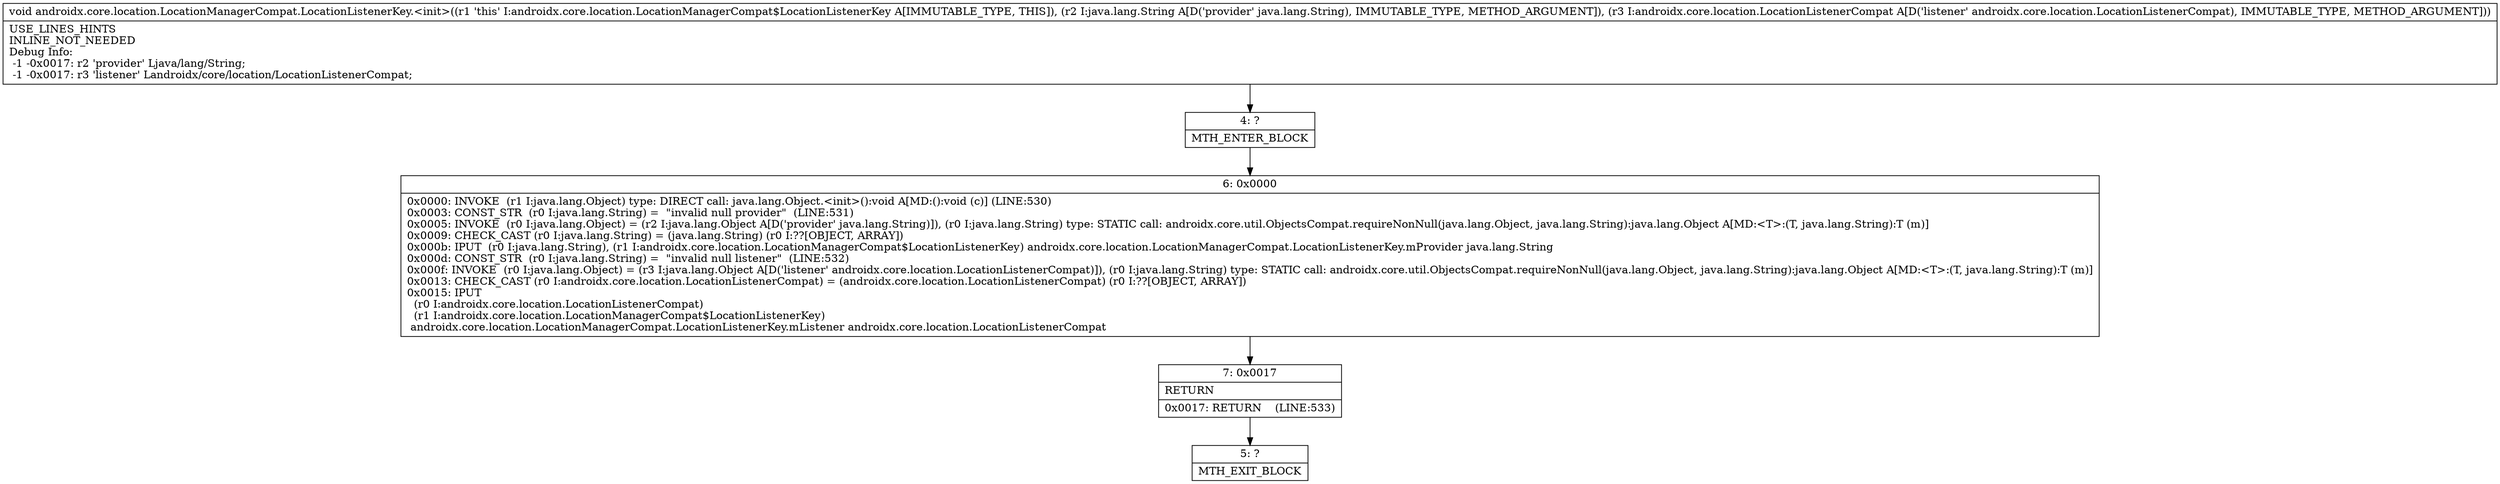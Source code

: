 digraph "CFG forandroidx.core.location.LocationManagerCompat.LocationListenerKey.\<init\>(Ljava\/lang\/String;Landroidx\/core\/location\/LocationListenerCompat;)V" {
Node_4 [shape=record,label="{4\:\ ?|MTH_ENTER_BLOCK\l}"];
Node_6 [shape=record,label="{6\:\ 0x0000|0x0000: INVOKE  (r1 I:java.lang.Object) type: DIRECT call: java.lang.Object.\<init\>():void A[MD:():void (c)] (LINE:530)\l0x0003: CONST_STR  (r0 I:java.lang.String) =  \"invalid null provider\"  (LINE:531)\l0x0005: INVOKE  (r0 I:java.lang.Object) = (r2 I:java.lang.Object A[D('provider' java.lang.String)]), (r0 I:java.lang.String) type: STATIC call: androidx.core.util.ObjectsCompat.requireNonNull(java.lang.Object, java.lang.String):java.lang.Object A[MD:\<T\>:(T, java.lang.String):T (m)]\l0x0009: CHECK_CAST (r0 I:java.lang.String) = (java.lang.String) (r0 I:??[OBJECT, ARRAY]) \l0x000b: IPUT  (r0 I:java.lang.String), (r1 I:androidx.core.location.LocationManagerCompat$LocationListenerKey) androidx.core.location.LocationManagerCompat.LocationListenerKey.mProvider java.lang.String \l0x000d: CONST_STR  (r0 I:java.lang.String) =  \"invalid null listener\"  (LINE:532)\l0x000f: INVOKE  (r0 I:java.lang.Object) = (r3 I:java.lang.Object A[D('listener' androidx.core.location.LocationListenerCompat)]), (r0 I:java.lang.String) type: STATIC call: androidx.core.util.ObjectsCompat.requireNonNull(java.lang.Object, java.lang.String):java.lang.Object A[MD:\<T\>:(T, java.lang.String):T (m)]\l0x0013: CHECK_CAST (r0 I:androidx.core.location.LocationListenerCompat) = (androidx.core.location.LocationListenerCompat) (r0 I:??[OBJECT, ARRAY]) \l0x0015: IPUT  \l  (r0 I:androidx.core.location.LocationListenerCompat)\l  (r1 I:androidx.core.location.LocationManagerCompat$LocationListenerKey)\l androidx.core.location.LocationManagerCompat.LocationListenerKey.mListener androidx.core.location.LocationListenerCompat \l}"];
Node_7 [shape=record,label="{7\:\ 0x0017|RETURN\l|0x0017: RETURN    (LINE:533)\l}"];
Node_5 [shape=record,label="{5\:\ ?|MTH_EXIT_BLOCK\l}"];
MethodNode[shape=record,label="{void androidx.core.location.LocationManagerCompat.LocationListenerKey.\<init\>((r1 'this' I:androidx.core.location.LocationManagerCompat$LocationListenerKey A[IMMUTABLE_TYPE, THIS]), (r2 I:java.lang.String A[D('provider' java.lang.String), IMMUTABLE_TYPE, METHOD_ARGUMENT]), (r3 I:androidx.core.location.LocationListenerCompat A[D('listener' androidx.core.location.LocationListenerCompat), IMMUTABLE_TYPE, METHOD_ARGUMENT]))  | USE_LINES_HINTS\lINLINE_NOT_NEEDED\lDebug Info:\l  \-1 \-0x0017: r2 'provider' Ljava\/lang\/String;\l  \-1 \-0x0017: r3 'listener' Landroidx\/core\/location\/LocationListenerCompat;\l}"];
MethodNode -> Node_4;Node_4 -> Node_6;
Node_6 -> Node_7;
Node_7 -> Node_5;
}

